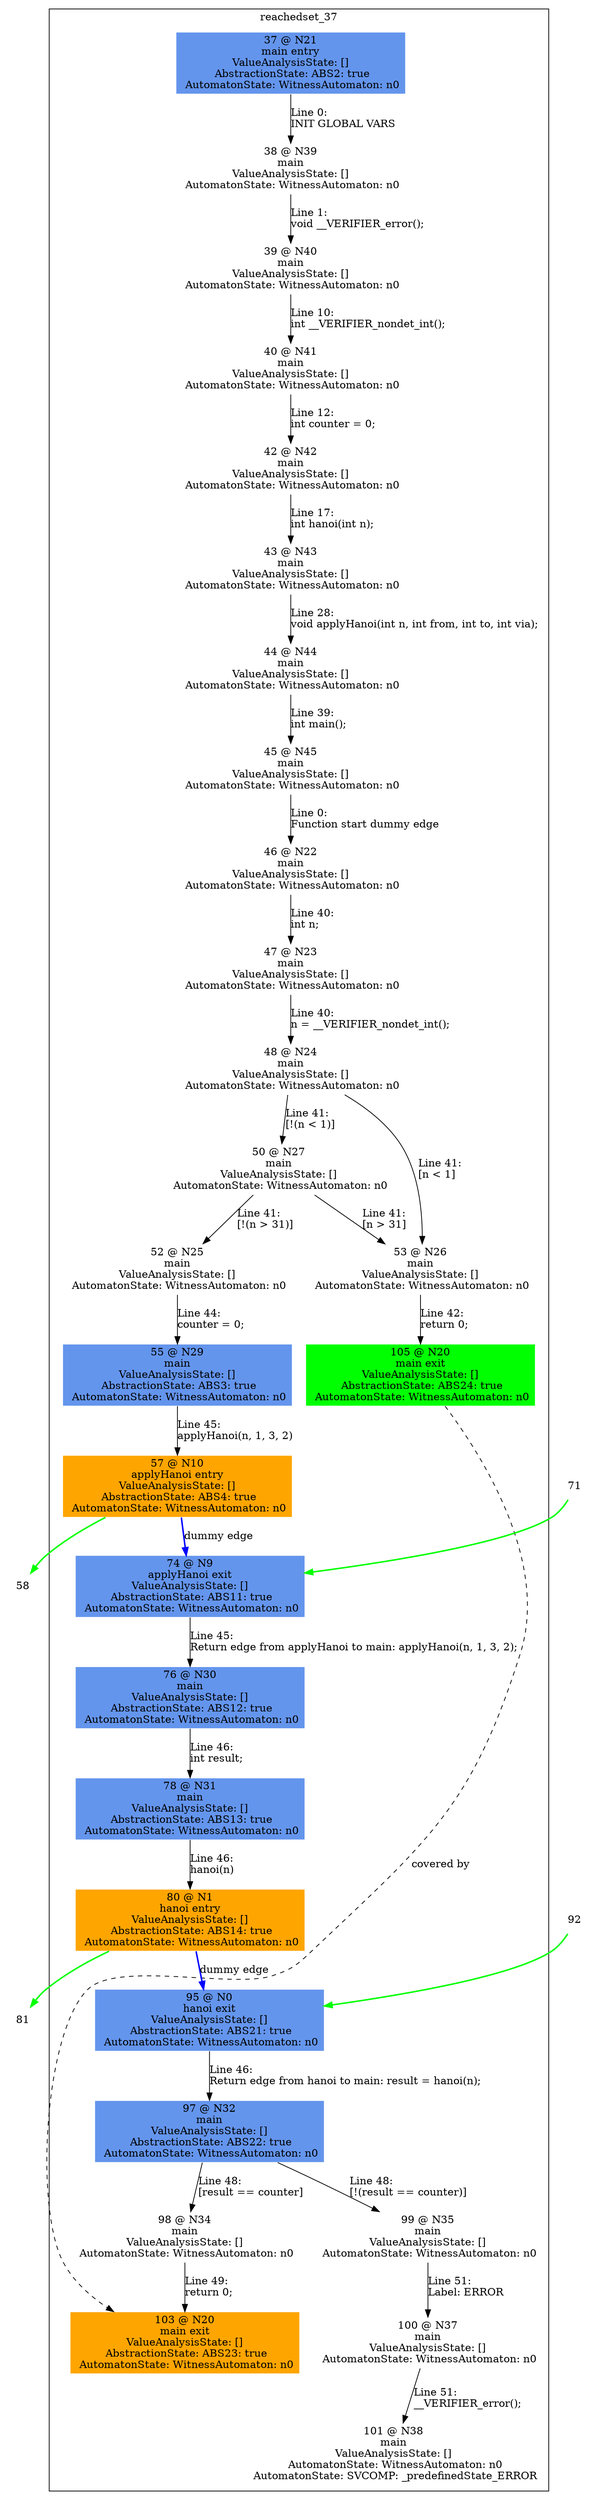 digraph ARG {
node [style="filled" shape="box" color="white"]
subgraph cluster_37 {
label="reachedset_37"
37 [fillcolor="cornflowerblue" label="37 @ N21\nmain entry\nValueAnalysisState: []\n AbstractionState: ABS2: true\n AutomatonState: WitnessAutomaton: n0\n" id="37"]
38 [label="38 @ N39\nmain\nValueAnalysisState: []\n AutomatonState: WitnessAutomaton: n0\n" id="38"]
39 [label="39 @ N40\nmain\nValueAnalysisState: []\n AutomatonState: WitnessAutomaton: n0\n" id="39"]
40 [label="40 @ N41\nmain\nValueAnalysisState: []\n AutomatonState: WitnessAutomaton: n0\n" id="40"]
42 [label="42 @ N42\nmain\nValueAnalysisState: []\n AutomatonState: WitnessAutomaton: n0\n" id="42"]
43 [label="43 @ N43\nmain\nValueAnalysisState: []\n AutomatonState: WitnessAutomaton: n0\n" id="43"]
44 [label="44 @ N44\nmain\nValueAnalysisState: []\n AutomatonState: WitnessAutomaton: n0\n" id="44"]
45 [label="45 @ N45\nmain\nValueAnalysisState: []\n AutomatonState: WitnessAutomaton: n0\n" id="45"]
46 [label="46 @ N22\nmain\nValueAnalysisState: []\n AutomatonState: WitnessAutomaton: n0\n" id="46"]
47 [label="47 @ N23\nmain\nValueAnalysisState: []\n AutomatonState: WitnessAutomaton: n0\n" id="47"]
48 [label="48 @ N24\nmain\nValueAnalysisState: []\n AutomatonState: WitnessAutomaton: n0\n" id="48"]
53 [label="53 @ N26\nmain\nValueAnalysisState: []\n AutomatonState: WitnessAutomaton: n0\n" id="53"]
105 [fillcolor="green" label="105 @ N20\nmain exit\nValueAnalysisState: []\n AbstractionState: ABS24: true\n AutomatonState: WitnessAutomaton: n0\n" id="105"]
50 [label="50 @ N27\nmain\nValueAnalysisState: []\n AutomatonState: WitnessAutomaton: n0\n" id="50"]
52 [label="52 @ N25\nmain\nValueAnalysisState: []\n AutomatonState: WitnessAutomaton: n0\n" id="52"]
55 [fillcolor="cornflowerblue" label="55 @ N29\nmain\nValueAnalysisState: []\n AbstractionState: ABS3: true\n AutomatonState: WitnessAutomaton: n0\n" id="55"]
57 [fillcolor="orange" label="57 @ N10\napplyHanoi entry\nValueAnalysisState: []\n AbstractionState: ABS4: true\n AutomatonState: WitnessAutomaton: n0\n" id="57"]
74 [fillcolor="cornflowerblue" label="74 @ N9\napplyHanoi exit\nValueAnalysisState: []\n AbstractionState: ABS11: true\n AutomatonState: WitnessAutomaton: n0\n" id="74"]
76 [fillcolor="cornflowerblue" label="76 @ N30\nmain\nValueAnalysisState: []\n AbstractionState: ABS12: true\n AutomatonState: WitnessAutomaton: n0\n" id="76"]
78 [fillcolor="cornflowerblue" label="78 @ N31\nmain\nValueAnalysisState: []\n AbstractionState: ABS13: true\n AutomatonState: WitnessAutomaton: n0\n" id="78"]
80 [fillcolor="orange" label="80 @ N1\nhanoi entry\nValueAnalysisState: []\n AbstractionState: ABS14: true\n AutomatonState: WitnessAutomaton: n0\n" id="80"]
95 [fillcolor="cornflowerblue" label="95 @ N0\nhanoi exit\nValueAnalysisState: []\n AbstractionState: ABS21: true\n AutomatonState: WitnessAutomaton: n0\n" id="95"]
97 [fillcolor="cornflowerblue" label="97 @ N32\nmain\nValueAnalysisState: []\n AbstractionState: ABS22: true\n AutomatonState: WitnessAutomaton: n0\n" id="97"]
99 [label="99 @ N35\nmain\nValueAnalysisState: []\n AutomatonState: WitnessAutomaton: n0\n" id="99"]
100 [label="100 @ N37\nmain\nValueAnalysisState: []\n AutomatonState: WitnessAutomaton: n0\n" id="100"]
101 [label="101 @ N38\nmain\nValueAnalysisState: []\n AutomatonState: WitnessAutomaton: n0\n AutomatonState: SVCOMP: _predefinedState_ERROR\n" id="101"]
98 [label="98 @ N34\nmain\nValueAnalysisState: []\n AutomatonState: WitnessAutomaton: n0\n" id="98"]
103 [fillcolor="orange" label="103 @ N20\nmain exit\nValueAnalysisState: []\n AbstractionState: ABS23: true\n AutomatonState: WitnessAutomaton: n0\n" id="103"]
37 -> 38 [label="Line 0: \lINIT GLOBAL VARS\l" id="37 -> 38"]
38 -> 39 [label="Line 1: \lvoid __VERIFIER_error();\l" id="38 -> 39"]
39 -> 40 [label="Line 10: \lint __VERIFIER_nondet_int();\l" id="39 -> 40"]
40 -> 42 [label="Line 12: \lint counter = 0;\l" id="40 -> 42"]
42 -> 43 [label="Line 17: \lint hanoi(int n);\l" id="42 -> 43"]
43 -> 44 [label="Line 28: \lvoid applyHanoi(int n, int from, int to, int via);\l" id="43 -> 44"]
44 -> 45 [label="Line 39: \lint main();\l" id="44 -> 45"]
45 -> 46 [label="Line 0: \lFunction start dummy edge\l" id="45 -> 46"]
46 -> 47 [label="Line 40: \lint n;\l" id="46 -> 47"]
47 -> 48 [label="Line 40: \ln = __VERIFIER_nondet_int();\l" id="47 -> 48"]
48 -> 50 [label="Line 41: \l[!(n < 1)]\l" id="48 -> 50"]
48 -> 53 [label="Line 41: \l[n < 1]\l" id="48 -> 53"]
53 -> 105 [label="Line 42: \lreturn 0;\l" id="53 -> 105"]
50 -> 52 [label="Line 41: \l[!(n > 31)]\l" id="50 -> 52"]
50 -> 53 [label="Line 41: \l[n > 31]\l" id="50 -> 53"]
52 -> 55 [label="Line 44: \lcounter = 0;\l" id="52 -> 55"]
55 -> 57 [label="Line 45: \lapplyHanoi(n, 1, 3, 2)\l" id="55 -> 57"]
57 -> 74 [style="bold" color="blue" label="dummy edge" id="57 -> 74"]
74 -> 76 [label="Line 45: \lReturn edge from applyHanoi to main: applyHanoi(n, 1, 3, 2);\l" id="74 -> 76"]
76 -> 78 [label="Line 46: \lint result;\l" id="76 -> 78"]
78 -> 80 [label="Line 46: \lhanoi(n)\l" id="78 -> 80"]
80 -> 95 [style="bold" color="blue" label="dummy edge" id="80 -> 95"]
95 -> 97 [label="Line 46: \lReturn edge from hanoi to main: result = hanoi(n);\l" id="95 -> 97"]
97 -> 98 [label="Line 48: \l[result == counter]\l" id="97 -> 98"]
97 -> 99 [label="Line 48: \l[!(result == counter)]\l" id="97 -> 99"]
99 -> 100 [label="Line 51: \lLabel: ERROR\l" id="99 -> 100"]
100 -> 101 [label="Line 51: \l__VERIFIER_error();\l" id="100 -> 101"]
98 -> 103 [label="Line 49: \lreturn 0;\l" id="98 -> 103"]
105 -> 103 [style="dashed" weight="0" label="covered by"]
}
57 -> 58 [color=green style=bold]
71 -> 74 [color=green style=bold]
80 -> 81 [color=green style=bold]
92 -> 95 [color=green style=bold]
}
